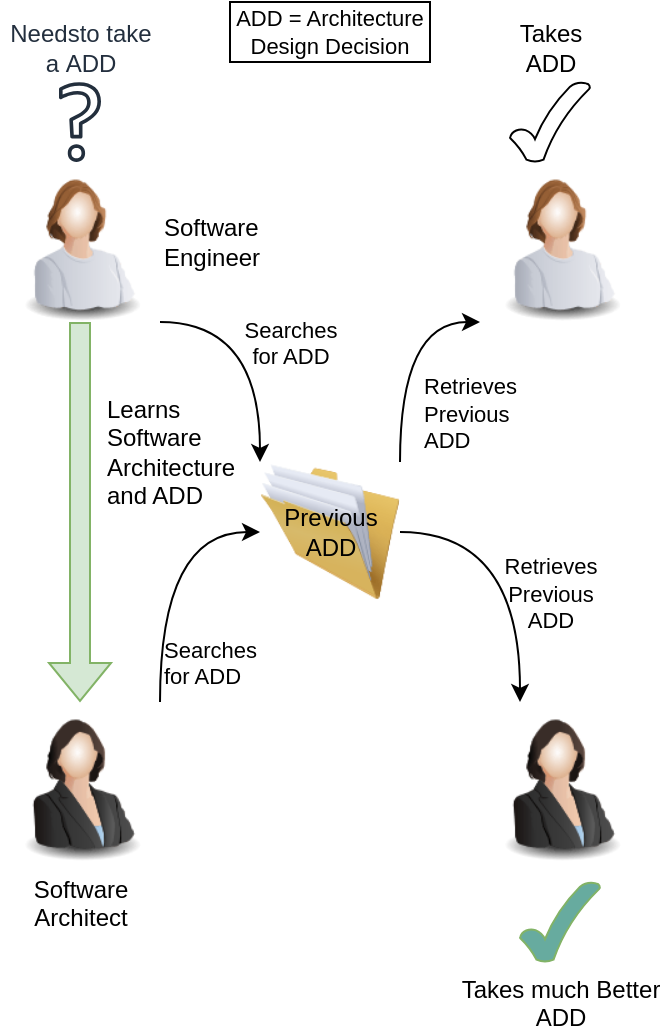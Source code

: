 <mxfile version="24.7.10">
  <diagram name="Page-1" id="e_8FOTeCMmCdOmxx7v-l">
    <mxGraphModel dx="1175" dy="684" grid="1" gridSize="10" guides="1" tooltips="1" connect="1" arrows="1" fold="1" page="1" pageScale="1" pageWidth="850" pageHeight="1100" math="0" shadow="0">
      <root>
        <mxCell id="0" />
        <mxCell id="1" parent="0" />
        <mxCell id="tfvw7VEGsT7CNACXARBv-30" style="edgeStyle=orthogonalEdgeStyle;rounded=0;orthogonalLoop=1;jettySize=auto;html=1;exitX=1;exitY=1;exitDx=0;exitDy=0;curved=1;entryX=0;entryY=0;entryDx=0;entryDy=0;" parent="1" source="tfvw7VEGsT7CNACXARBv-1" target="tfvw7VEGsT7CNACXARBv-5" edge="1">
          <mxGeometry relative="1" as="geometry">
            <mxPoint x="320" y="320" as="targetPoint" />
            <Array as="points">
              <mxPoint x="330" y="240" />
            </Array>
          </mxGeometry>
        </mxCell>
        <mxCell id="tfvw7VEGsT7CNACXARBv-1" value="Software&lt;div&gt;Engineer&lt;/div&gt;" style="image;html=1;image=img/lib/clip_art/people/Worker_Woman_128x128.png;labelPosition=right;verticalLabelPosition=middle;align=left;verticalAlign=middle;" parent="1" vertex="1">
          <mxGeometry x="200" y="160" width="80" height="80" as="geometry" />
        </mxCell>
        <mxCell id="B8TMzwRm6ZkI-Gsrnerx-6" style="edgeStyle=orthogonalEdgeStyle;rounded=0;orthogonalLoop=1;jettySize=auto;html=1;exitX=1;exitY=0;exitDx=0;exitDy=0;entryX=0;entryY=0.5;entryDx=0;entryDy=0;curved=1;" edge="1" parent="1" source="tfvw7VEGsT7CNACXARBv-4" target="tfvw7VEGsT7CNACXARBv-5">
          <mxGeometry relative="1" as="geometry" />
        </mxCell>
        <mxCell id="tfvw7VEGsT7CNACXARBv-4" value="Software&lt;div&gt;Architect&lt;/div&gt;" style="image;html=1;image=img/lib/clip_art/people/Suit_Woman_128x128.png" parent="1" vertex="1">
          <mxGeometry x="200" y="430" width="80" height="80" as="geometry" />
        </mxCell>
        <mxCell id="tfvw7VEGsT7CNACXARBv-22" value="" style="edgeStyle=orthogonalEdgeStyle;rounded=0;orthogonalLoop=1;jettySize=auto;html=1;exitX=1;exitY=0.5;exitDx=0;exitDy=0;entryX=0.25;entryY=0;entryDx=0;entryDy=0;curved=1;labelPosition=right;verticalLabelPosition=middle;align=right;verticalAlign=middle;" parent="1" source="tfvw7VEGsT7CNACXARBv-5" target="tfvw7VEGsT7CNACXARBv-15" edge="1">
          <mxGeometry x="0.143" y="11" relative="1" as="geometry">
            <mxPoint x="-1" y="-5" as="offset" />
          </mxGeometry>
        </mxCell>
        <mxCell id="B8TMzwRm6ZkI-Gsrnerx-4" style="edgeStyle=orthogonalEdgeStyle;rounded=0;orthogonalLoop=1;jettySize=auto;html=1;exitX=1;exitY=0;exitDx=0;exitDy=0;entryX=0;entryY=1;entryDx=0;entryDy=0;curved=1;" edge="1" parent="1" source="tfvw7VEGsT7CNACXARBv-5" target="tfvw7VEGsT7CNACXARBv-13">
          <mxGeometry relative="1" as="geometry">
            <Array as="points">
              <mxPoint x="400" y="240" />
            </Array>
          </mxGeometry>
        </mxCell>
        <mxCell id="tfvw7VEGsT7CNACXARBv-5" value="Previous&lt;div&gt;ADD&lt;/div&gt;" style="image;html=1;image=img/lib/clip_art/general/Full_Folder_128x128.png;labelPosition=center;verticalLabelPosition=middle;align=center;verticalAlign=middle;labelBackgroundColor=none;" parent="1" vertex="1">
          <mxGeometry x="330" y="310" width="70" height="70" as="geometry" />
        </mxCell>
        <mxCell id="tfvw7VEGsT7CNACXARBv-6" value="" style="shape=flexArrow;endArrow=classic;html=1;rounded=0;labelPosition=right;verticalLabelPosition=middle;align=left;verticalAlign=middle;exitX=0.5;exitY=1;exitDx=0;exitDy=0;fillColor=#d5e8d4;strokeColor=#82b366;" parent="1" source="tfvw7VEGsT7CNACXARBv-1" target="tfvw7VEGsT7CNACXARBv-4" edge="1">
          <mxGeometry width="50" height="50" relative="1" as="geometry">
            <mxPoint x="240" y="240" as="sourcePoint" />
            <mxPoint x="240" y="400" as="targetPoint" />
          </mxGeometry>
        </mxCell>
        <mxCell id="tfvw7VEGsT7CNACXARBv-13" value="" style="image;html=1;image=img/lib/clip_art/people/Worker_Woman_128x128.png" parent="1" vertex="1">
          <mxGeometry x="440" y="160" width="80" height="80" as="geometry" />
        </mxCell>
        <mxCell id="tfvw7VEGsT7CNACXARBv-14" value="Takes&lt;div&gt;ADD&lt;/div&gt;" style="verticalLabelPosition=top;verticalAlign=bottom;html=1;shape=mxgraph.basic.tick;labelPosition=center;align=center;" parent="1" vertex="1">
          <mxGeometry x="455" y="120" width="40" height="40" as="geometry" />
        </mxCell>
        <mxCell id="tfvw7VEGsT7CNACXARBv-15" value="" style="image;html=1;image=img/lib/clip_art/people/Suit_Woman_128x128.png" parent="1" vertex="1">
          <mxGeometry x="440" y="430" width="80" height="80" as="geometry" />
        </mxCell>
        <mxCell id="tfvw7VEGsT7CNACXARBv-16" value="Takes much Better&lt;div&gt;ADD&lt;/div&gt;" style="verticalLabelPosition=bottom;verticalAlign=top;html=1;shape=mxgraph.basic.tick;labelPosition=center;align=center;fillColor=#67AB9F;strokeColor=#82b366;" parent="1" vertex="1">
          <mxGeometry x="460" y="520" width="40" height="40" as="geometry" />
        </mxCell>
        <mxCell id="tfvw7VEGsT7CNACXARBv-23" value="Needs&lt;span style=&quot;background-color: initial;&quot;&gt;to take&lt;/span&gt;&lt;div&gt;&lt;div&gt;a&amp;nbsp;&lt;span style=&quot;background-color: initial;&quot;&gt;ADD&lt;/span&gt;&lt;/div&gt;&lt;/div&gt;" style="sketch=0;outlineConnect=0;fontColor=#232F3E;gradientColor=none;fillColor=#232F3D;strokeColor=none;dashed=0;verticalLabelPosition=top;verticalAlign=bottom;align=center;html=1;fontSize=12;fontStyle=0;aspect=fixed;pointerEvents=1;shape=mxgraph.aws4.question;labelPosition=center;" parent="1" vertex="1">
          <mxGeometry x="229.5" y="120.05" width="21" height="39.95" as="geometry" />
        </mxCell>
        <mxCell id="tfvw7VEGsT7CNACXARBv-25" value="&lt;font style=&quot;font-size: 11px;&quot;&gt;Searches&lt;/font&gt;&lt;div style=&quot;font-size: 11px;&quot;&gt;&lt;font style=&quot;font-size: 11px;&quot;&gt;for ADD&lt;/font&gt;&lt;/div&gt;" style="text;html=1;align=center;verticalAlign=middle;resizable=0;points=[];autosize=1;strokeColor=none;fillColor=none;" parent="1" vertex="1">
          <mxGeometry x="310" y="230" width="70" height="40" as="geometry" />
        </mxCell>
        <mxCell id="tfvw7VEGsT7CNACXARBv-26" value="&lt;font style=&quot;font-size: 11px;&quot;&gt;Retrieves&lt;/font&gt;&lt;div style=&quot;font-size: 11px;&quot;&gt;&lt;font style=&quot;font-size: 11px;&quot;&gt;Previous&lt;/font&gt;&lt;/div&gt;&lt;div style=&quot;font-size: 11px;&quot;&gt;&lt;font style=&quot;font-size: 11px;&quot;&gt;ADD&lt;/font&gt;&lt;/div&gt;" style="text;html=1;align=center;verticalAlign=middle;resizable=0;points=[];autosize=1;strokeColor=none;fillColor=none;" parent="1" vertex="1">
          <mxGeometry x="440" y="350" width="70" height="50" as="geometry" />
        </mxCell>
        <mxCell id="tfvw7VEGsT7CNACXARBv-28" value="&lt;font style=&quot;font-size: 11px;&quot;&gt;Retrieves&lt;/font&gt;&lt;div style=&quot;font-size: 11px;&quot;&gt;&lt;font style=&quot;font-size: 11px;&quot;&gt;Previous&lt;/font&gt;&lt;/div&gt;&lt;div style=&quot;font-size: 11px;&quot;&gt;&lt;font style=&quot;font-size: 11px;&quot;&gt;ADD&lt;/font&gt;&lt;/div&gt;" style="text;html=1;align=left;verticalAlign=middle;resizable=0;points=[];autosize=1;strokeColor=none;fillColor=none;" parent="1" vertex="1">
          <mxGeometry x="410" y="260" width="70" height="50" as="geometry" />
        </mxCell>
        <mxCell id="tfvw7VEGsT7CNACXARBv-35" value="&lt;div style=&quot;font-size: 11px;&quot;&gt;&lt;span style=&quot;text-wrap: nowrap;&quot;&gt;&lt;font style=&quot;font-size: 11px;&quot;&gt;ADD = Architecture&lt;/font&gt;&lt;/span&gt;&lt;div style=&quot;text-wrap: nowrap;&quot;&gt;&lt;font style=&quot;font-size: 11px;&quot;&gt;Design Decision&lt;/font&gt;&lt;/div&gt;&lt;/div&gt;" style="rounded=0;whiteSpace=wrap;html=1;" parent="1" vertex="1">
          <mxGeometry x="315" y="80" width="100" height="30" as="geometry" />
        </mxCell>
        <mxCell id="B8TMzwRm6ZkI-Gsrnerx-16" value="&lt;font style=&quot;font-size: 11px;&quot;&gt;Searches&lt;/font&gt;&lt;div style=&quot;font-size: 11px;&quot;&gt;for ADD&lt;/div&gt;" style="text;html=1;align=left;verticalAlign=middle;resizable=0;points=[];autosize=1;strokeColor=none;fillColor=none;" vertex="1" parent="1">
          <mxGeometry x="280" y="390" width="70" height="40" as="geometry" />
        </mxCell>
        <mxCell id="B8TMzwRm6ZkI-Gsrnerx-18" value="&lt;div style=&quot;text-align: left;&quot;&gt;&lt;span style=&quot;background-color: initial;&quot;&gt;Learns&lt;/span&gt;&lt;/div&gt;&lt;div style=&quot;text-align: left;&quot;&gt;Software&lt;/div&gt;&lt;div style=&quot;text-align: left;&quot;&gt;Architecture&lt;div&gt;and ADD&lt;/div&gt;&lt;/div&gt;" style="text;html=1;align=center;verticalAlign=middle;resizable=0;points=[];autosize=1;strokeColor=none;fillColor=none;" vertex="1" parent="1">
          <mxGeometry x="240" y="270" width="90" height="70" as="geometry" />
        </mxCell>
      </root>
    </mxGraphModel>
  </diagram>
</mxfile>
